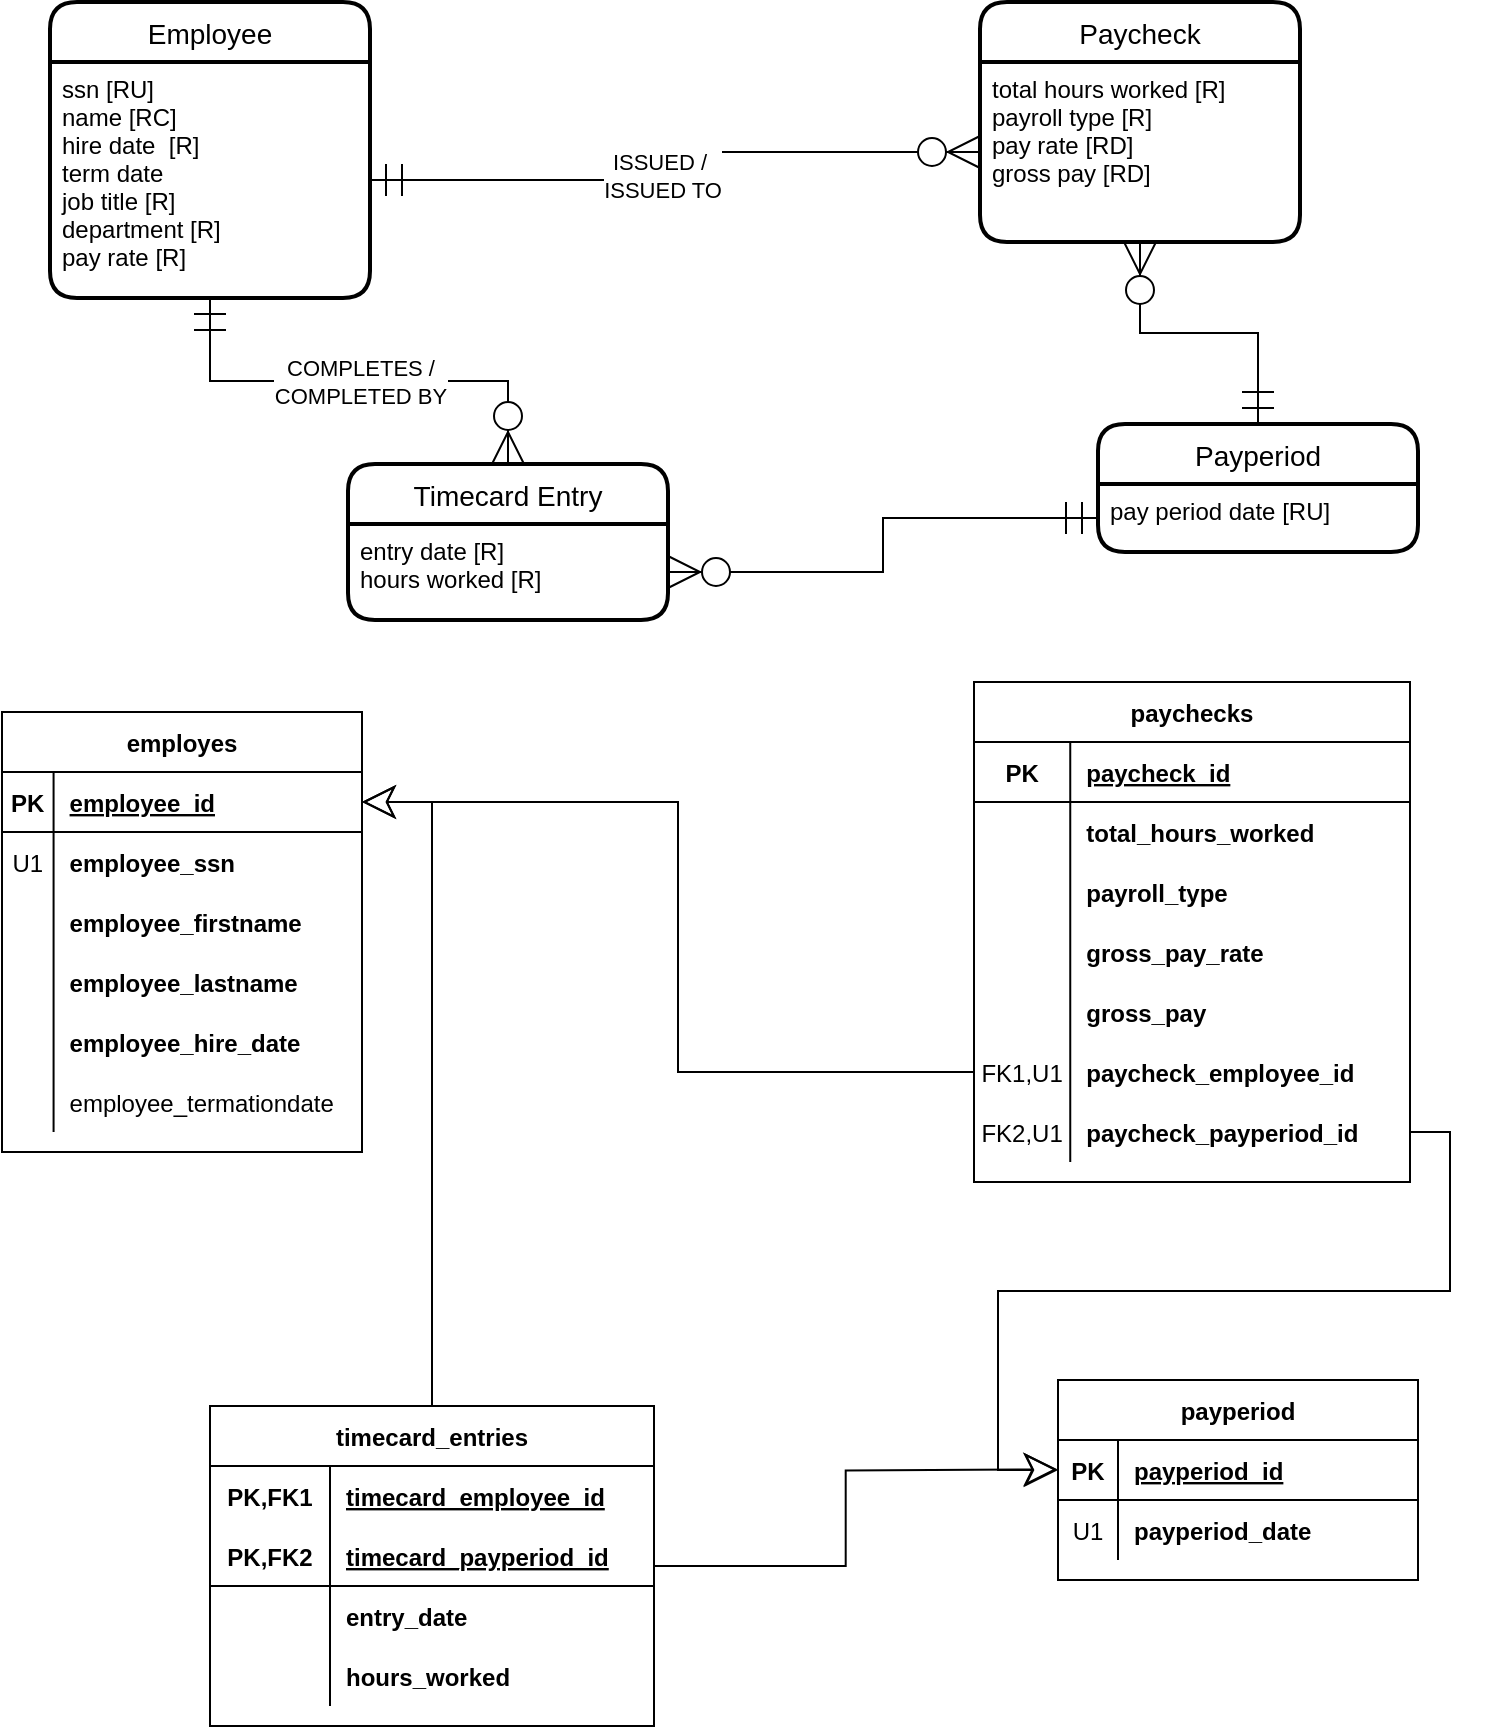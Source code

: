 <mxfile version="13.7.3" type="device" pages="2"><diagram id="zN-CzZA3Tvhq4x6DtX1D" name="Page-2"><mxGraphModel dx="905" dy="672" grid="0" gridSize="10" guides="1" tooltips="1" connect="1" arrows="1" fold="1" page="1" pageScale="1" pageWidth="850" pageHeight="1100" math="0" shadow="0"><root><mxCell id="h4sUjrjkG5TLFGxCIibb-0"/><mxCell id="h4sUjrjkG5TLFGxCIibb-1" parent="h4sUjrjkG5TLFGxCIibb-0"/><mxCell id="h4sUjrjkG5TLFGxCIibb-8" style="edgeStyle=orthogonalEdgeStyle;rounded=0;orthogonalLoop=1;jettySize=auto;html=1;startArrow=ERmandOne;startFill=0;startSize=14;endArrow=ERzeroToMany;endFill=1;endSize=14;" edge="1" parent="h4sUjrjkG5TLFGxCIibb-1" source="h4sUjrjkG5TLFGxCIibb-3" target="h4sUjrjkG5TLFGxCIibb-7"><mxGeometry relative="1" as="geometry"/></mxCell><mxCell id="h4sUjrjkG5TLFGxCIibb-9" value="ISSUED /&amp;nbsp;&lt;br&gt;ISSUED TO" style="edgeLabel;html=1;align=center;verticalAlign=middle;resizable=0;points=[];" vertex="1" connectable="0" parent="h4sUjrjkG5TLFGxCIibb-8"><mxGeometry x="-0.087" y="2" relative="1" as="geometry"><mxPoint as="offset"/></mxGeometry></mxCell><mxCell id="h4sUjrjkG5TLFGxCIibb-10" value="COMPLETES /&lt;br&gt;COMPLETED BY" style="edgeStyle=orthogonalEdgeStyle;rounded=0;orthogonalLoop=1;jettySize=auto;html=1;startArrow=ERmandOne;startFill=0;startSize=14;endArrow=ERzeroToMany;endFill=1;endSize=14;exitX=0.5;exitY=1;exitDx=0;exitDy=0;" edge="1" parent="h4sUjrjkG5TLFGxCIibb-1" source="h4sUjrjkG5TLFGxCIibb-3" target="h4sUjrjkG5TLFGxCIibb-4"><mxGeometry relative="1" as="geometry"/></mxCell><mxCell id="h4sUjrjkG5TLFGxCIibb-2" value="Employee" style="swimlane;childLayout=stackLayout;horizontal=1;startSize=30;horizontalStack=0;rounded=1;fontSize=14;fontStyle=0;strokeWidth=2;resizeParent=0;resizeLast=1;shadow=0;dashed=0;align=center;" vertex="1" parent="h4sUjrjkG5TLFGxCIibb-1"><mxGeometry x="48" y="98" width="160" height="148" as="geometry"/></mxCell><mxCell id="h4sUjrjkG5TLFGxCIibb-3" value="ssn [RU]&#10;name [RC]&#10;hire date  [R]&#10;term date &#10;job title [R]&#10;department [R]&#10;pay rate [R]" style="align=left;strokeColor=none;fillColor=none;spacingLeft=4;fontSize=12;verticalAlign=top;resizable=0;rotatable=0;part=1;" vertex="1" parent="h4sUjrjkG5TLFGxCIibb-2"><mxGeometry y="30" width="160" height="118" as="geometry"/></mxCell><mxCell id="h4sUjrjkG5TLFGxCIibb-6" value="Paycheck" style="swimlane;childLayout=stackLayout;horizontal=1;startSize=30;horizontalStack=0;rounded=1;fontSize=14;fontStyle=0;strokeWidth=2;resizeParent=0;resizeLast=1;shadow=0;dashed=0;align=center;" vertex="1" parent="h4sUjrjkG5TLFGxCIibb-1"><mxGeometry x="513" y="98" width="160" height="120" as="geometry"/></mxCell><mxCell id="h4sUjrjkG5TLFGxCIibb-7" value="total hours worked [R]&#10;payroll type [R]&#10;pay rate [RD]&#10;gross pay [RD]" style="align=left;strokeColor=none;fillColor=none;spacingLeft=4;fontSize=12;verticalAlign=top;resizable=0;rotatable=0;part=1;" vertex="1" parent="h4sUjrjkG5TLFGxCIibb-6"><mxGeometry y="30" width="160" height="90" as="geometry"/></mxCell><mxCell id="h4sUjrjkG5TLFGxCIibb-14" value="employes" style="shape=table;startSize=30;container=1;collapsible=1;childLayout=tableLayout;fixedRows=1;rowLines=0;fontStyle=1;align=center;resizeLast=1;" vertex="1" parent="h4sUjrjkG5TLFGxCIibb-1"><mxGeometry x="24" y="453" width="180" height="220" as="geometry"/></mxCell><mxCell id="h4sUjrjkG5TLFGxCIibb-15" value="" style="shape=partialRectangle;collapsible=0;dropTarget=0;pointerEvents=0;fillColor=none;top=0;left=0;bottom=1;right=0;points=[[0,0.5],[1,0.5]];portConstraint=eastwest;" vertex="1" parent="h4sUjrjkG5TLFGxCIibb-14"><mxGeometry y="30" width="180" height="30" as="geometry"/></mxCell><mxCell id="h4sUjrjkG5TLFGxCIibb-16" value="PK" style="shape=partialRectangle;connectable=0;fillColor=none;top=0;left=0;bottom=0;right=0;fontStyle=1;overflow=hidden;" vertex="1" parent="h4sUjrjkG5TLFGxCIibb-15"><mxGeometry width="25.792" height="30" as="geometry"/></mxCell><mxCell id="h4sUjrjkG5TLFGxCIibb-17" value="employee_id" style="shape=partialRectangle;connectable=0;fillColor=none;top=0;left=0;bottom=0;right=0;align=left;spacingLeft=6;fontStyle=5;overflow=hidden;" vertex="1" parent="h4sUjrjkG5TLFGxCIibb-15"><mxGeometry x="25.792" width="154.208" height="30" as="geometry"/></mxCell><mxCell id="h4sUjrjkG5TLFGxCIibb-18" value="" style="shape=partialRectangle;collapsible=0;dropTarget=0;pointerEvents=0;fillColor=none;top=0;left=0;bottom=0;right=0;points=[[0,0.5],[1,0.5]];portConstraint=eastwest;" vertex="1" parent="h4sUjrjkG5TLFGxCIibb-14"><mxGeometry y="60" width="180" height="30" as="geometry"/></mxCell><mxCell id="h4sUjrjkG5TLFGxCIibb-19" value="U1" style="shape=partialRectangle;connectable=0;fillColor=none;top=0;left=0;bottom=0;right=0;editable=1;overflow=hidden;" vertex="1" parent="h4sUjrjkG5TLFGxCIibb-18"><mxGeometry width="25.792" height="30" as="geometry"/></mxCell><mxCell id="h4sUjrjkG5TLFGxCIibb-20" value="employee_ssn" style="shape=partialRectangle;connectable=0;fillColor=none;top=0;left=0;bottom=0;right=0;align=left;spacingLeft=6;overflow=hidden;fontStyle=1" vertex="1" parent="h4sUjrjkG5TLFGxCIibb-18"><mxGeometry x="25.792" width="154.208" height="30" as="geometry"/></mxCell><mxCell id="h4sUjrjkG5TLFGxCIibb-21" value="" style="shape=partialRectangle;collapsible=0;dropTarget=0;pointerEvents=0;fillColor=none;top=0;left=0;bottom=0;right=0;points=[[0,0.5],[1,0.5]];portConstraint=eastwest;" vertex="1" parent="h4sUjrjkG5TLFGxCIibb-14"><mxGeometry y="90" width="180" height="30" as="geometry"/></mxCell><mxCell id="h4sUjrjkG5TLFGxCIibb-22" value="" style="shape=partialRectangle;connectable=0;fillColor=none;top=0;left=0;bottom=0;right=0;editable=1;overflow=hidden;" vertex="1" parent="h4sUjrjkG5TLFGxCIibb-21"><mxGeometry width="25.792" height="30" as="geometry"/></mxCell><mxCell id="h4sUjrjkG5TLFGxCIibb-23" value="employee_firstname" style="shape=partialRectangle;connectable=0;fillColor=none;top=0;left=0;bottom=0;right=0;align=left;spacingLeft=6;overflow=hidden;fontStyle=1" vertex="1" parent="h4sUjrjkG5TLFGxCIibb-21"><mxGeometry x="25.792" width="154.208" height="30" as="geometry"/></mxCell><mxCell id="h4sUjrjkG5TLFGxCIibb-24" value="" style="shape=partialRectangle;collapsible=0;dropTarget=0;pointerEvents=0;fillColor=none;top=0;left=0;bottom=0;right=0;points=[[0,0.5],[1,0.5]];portConstraint=eastwest;" vertex="1" parent="h4sUjrjkG5TLFGxCIibb-14"><mxGeometry y="120" width="180" height="30" as="geometry"/></mxCell><mxCell id="h4sUjrjkG5TLFGxCIibb-25" value="" style="shape=partialRectangle;connectable=0;fillColor=none;top=0;left=0;bottom=0;right=0;editable=1;overflow=hidden;" vertex="1" parent="h4sUjrjkG5TLFGxCIibb-24"><mxGeometry width="25.792" height="30" as="geometry"/></mxCell><mxCell id="h4sUjrjkG5TLFGxCIibb-26" value="employee_lastname" style="shape=partialRectangle;connectable=0;fillColor=none;top=0;left=0;bottom=0;right=0;align=left;spacingLeft=6;overflow=hidden;fontStyle=1" vertex="1" parent="h4sUjrjkG5TLFGxCIibb-24"><mxGeometry x="25.792" width="154.208" height="30" as="geometry"/></mxCell><mxCell id="h4sUjrjkG5TLFGxCIibb-53" value="" style="shape=partialRectangle;collapsible=0;dropTarget=0;pointerEvents=0;fillColor=none;top=0;left=0;bottom=0;right=0;points=[[0,0.5],[1,0.5]];portConstraint=eastwest;" vertex="1" parent="h4sUjrjkG5TLFGxCIibb-14"><mxGeometry y="150" width="180" height="30" as="geometry"/></mxCell><mxCell id="h4sUjrjkG5TLFGxCIibb-54" value="" style="shape=partialRectangle;connectable=0;fillColor=none;top=0;left=0;bottom=0;right=0;editable=1;overflow=hidden;" vertex="1" parent="h4sUjrjkG5TLFGxCIibb-53"><mxGeometry width="25.792" height="30" as="geometry"/></mxCell><mxCell id="h4sUjrjkG5TLFGxCIibb-55" value="employee_hire_date" style="shape=partialRectangle;connectable=0;fillColor=none;top=0;left=0;bottom=0;right=0;align=left;spacingLeft=6;overflow=hidden;fontStyle=1" vertex="1" parent="h4sUjrjkG5TLFGxCIibb-53"><mxGeometry x="25.792" width="154.208" height="30" as="geometry"/></mxCell><mxCell id="h4sUjrjkG5TLFGxCIibb-56" value="" style="shape=partialRectangle;collapsible=0;dropTarget=0;pointerEvents=0;fillColor=none;top=0;left=0;bottom=0;right=0;points=[[0,0.5],[1,0.5]];portConstraint=eastwest;" vertex="1" parent="h4sUjrjkG5TLFGxCIibb-14"><mxGeometry y="180" width="180" height="30" as="geometry"/></mxCell><mxCell id="h4sUjrjkG5TLFGxCIibb-57" value="" style="shape=partialRectangle;connectable=0;fillColor=none;top=0;left=0;bottom=0;right=0;editable=1;overflow=hidden;" vertex="1" parent="h4sUjrjkG5TLFGxCIibb-56"><mxGeometry width="25.792" height="30" as="geometry"/></mxCell><mxCell id="h4sUjrjkG5TLFGxCIibb-58" value="employee_termationdate" style="shape=partialRectangle;connectable=0;fillColor=none;top=0;left=0;bottom=0;right=0;align=left;spacingLeft=6;overflow=hidden;fontStyle=0" vertex="1" parent="h4sUjrjkG5TLFGxCIibb-56"><mxGeometry x="25.792" width="154.208" height="30" as="geometry"/></mxCell><mxCell id="h4sUjrjkG5TLFGxCIibb-81" value="Payperiod" style="swimlane;childLayout=stackLayout;horizontal=1;startSize=30;horizontalStack=0;rounded=1;fontSize=14;fontStyle=0;strokeWidth=2;resizeParent=0;resizeLast=1;shadow=0;dashed=0;align=center;" vertex="1" parent="h4sUjrjkG5TLFGxCIibb-1"><mxGeometry x="572" y="309" width="160" height="64" as="geometry"/></mxCell><mxCell id="h4sUjrjkG5TLFGxCIibb-82" value="pay period date [RU]" style="align=left;strokeColor=none;fillColor=none;spacingLeft=4;fontSize=12;verticalAlign=top;resizable=0;rotatable=0;part=1;" vertex="1" parent="h4sUjrjkG5TLFGxCIibb-81"><mxGeometry y="30" width="160" height="34" as="geometry"/></mxCell><mxCell id="h4sUjrjkG5TLFGxCIibb-83" style="edgeStyle=orthogonalEdgeStyle;rounded=0;orthogonalLoop=1;jettySize=auto;html=1;startArrow=ERzeroToMany;startFill=1;startSize=14;endArrow=ERmandOne;endFill=0;endSize=14;" edge="1" parent="h4sUjrjkG5TLFGxCIibb-1" source="h4sUjrjkG5TLFGxCIibb-7" target="h4sUjrjkG5TLFGxCIibb-81"><mxGeometry relative="1" as="geometry"/></mxCell><mxCell id="h4sUjrjkG5TLFGxCIibb-85" style="edgeStyle=orthogonalEdgeStyle;rounded=0;orthogonalLoop=1;jettySize=auto;html=1;startArrow=ERzeroToMany;startFill=1;startSize=14;endArrow=ERmandOne;endFill=0;endSize=14;" edge="1" parent="h4sUjrjkG5TLFGxCIibb-1" source="h4sUjrjkG5TLFGxCIibb-5" target="h4sUjrjkG5TLFGxCIibb-82"><mxGeometry relative="1" as="geometry"/></mxCell><mxCell id="h4sUjrjkG5TLFGxCIibb-27" value="paychecks" style="shape=table;startSize=30;container=1;collapsible=1;childLayout=tableLayout;fixedRows=1;rowLines=0;fontStyle=1;align=center;resizeLast=1;" vertex="1" parent="h4sUjrjkG5TLFGxCIibb-1"><mxGeometry x="510" y="438" width="218" height="250" as="geometry"/></mxCell><mxCell id="h4sUjrjkG5TLFGxCIibb-28" value="" style="shape=partialRectangle;collapsible=0;dropTarget=0;pointerEvents=0;fillColor=none;top=0;left=0;bottom=1;right=0;points=[[0,0.5],[1,0.5]];portConstraint=eastwest;" vertex="1" parent="h4sUjrjkG5TLFGxCIibb-27"><mxGeometry y="30" width="218" height="30" as="geometry"/></mxCell><mxCell id="h4sUjrjkG5TLFGxCIibb-29" value="PK" style="shape=partialRectangle;connectable=0;fillColor=none;top=0;left=0;bottom=0;right=0;fontStyle=1;overflow=hidden;" vertex="1" parent="h4sUjrjkG5TLFGxCIibb-28"><mxGeometry width="48.125" height="30" as="geometry"/></mxCell><mxCell id="h4sUjrjkG5TLFGxCIibb-30" value="paycheck_id" style="shape=partialRectangle;connectable=0;fillColor=none;top=0;left=0;bottom=0;right=0;align=left;spacingLeft=6;fontStyle=5;overflow=hidden;" vertex="1" parent="h4sUjrjkG5TLFGxCIibb-28"><mxGeometry x="48.125" width="169.875" height="30" as="geometry"/></mxCell><mxCell id="h4sUjrjkG5TLFGxCIibb-31" value="" style="shape=partialRectangle;collapsible=0;dropTarget=0;pointerEvents=0;fillColor=none;top=0;left=0;bottom=0;right=0;points=[[0,0.5],[1,0.5]];portConstraint=eastwest;" vertex="1" parent="h4sUjrjkG5TLFGxCIibb-27"><mxGeometry y="60" width="218" height="30" as="geometry"/></mxCell><mxCell id="h4sUjrjkG5TLFGxCIibb-32" value="" style="shape=partialRectangle;connectable=0;fillColor=none;top=0;left=0;bottom=0;right=0;editable=1;overflow=hidden;" vertex="1" parent="h4sUjrjkG5TLFGxCIibb-31"><mxGeometry width="48.125" height="30" as="geometry"/></mxCell><mxCell id="h4sUjrjkG5TLFGxCIibb-33" value="total_hours_worked" style="shape=partialRectangle;connectable=0;fillColor=none;top=0;left=0;bottom=0;right=0;align=left;spacingLeft=6;overflow=hidden;fontStyle=1" vertex="1" parent="h4sUjrjkG5TLFGxCIibb-31"><mxGeometry x="48.125" width="169.875" height="30" as="geometry"/></mxCell><mxCell id="h4sUjrjkG5TLFGxCIibb-34" value="" style="shape=partialRectangle;collapsible=0;dropTarget=0;pointerEvents=0;fillColor=none;top=0;left=0;bottom=0;right=0;points=[[0,0.5],[1,0.5]];portConstraint=eastwest;" vertex="1" parent="h4sUjrjkG5TLFGxCIibb-27"><mxGeometry y="90" width="218" height="30" as="geometry"/></mxCell><mxCell id="h4sUjrjkG5TLFGxCIibb-35" value="" style="shape=partialRectangle;connectable=0;fillColor=none;top=0;left=0;bottom=0;right=0;editable=1;overflow=hidden;" vertex="1" parent="h4sUjrjkG5TLFGxCIibb-34"><mxGeometry width="48.125" height="30" as="geometry"/></mxCell><mxCell id="h4sUjrjkG5TLFGxCIibb-36" value="payroll_type" style="shape=partialRectangle;connectable=0;fillColor=none;top=0;left=0;bottom=0;right=0;align=left;spacingLeft=6;overflow=hidden;fontStyle=1" vertex="1" parent="h4sUjrjkG5TLFGxCIibb-34"><mxGeometry x="48.125" width="169.875" height="30" as="geometry"/></mxCell><mxCell id="h4sUjrjkG5TLFGxCIibb-37" value="" style="shape=partialRectangle;collapsible=0;dropTarget=0;pointerEvents=0;fillColor=none;top=0;left=0;bottom=0;right=0;points=[[0,0.5],[1,0.5]];portConstraint=eastwest;" vertex="1" parent="h4sUjrjkG5TLFGxCIibb-27"><mxGeometry y="120" width="218" height="30" as="geometry"/></mxCell><mxCell id="h4sUjrjkG5TLFGxCIibb-38" value="" style="shape=partialRectangle;connectable=0;fillColor=none;top=0;left=0;bottom=0;right=0;editable=1;overflow=hidden;" vertex="1" parent="h4sUjrjkG5TLFGxCIibb-37"><mxGeometry width="48.125" height="30" as="geometry"/></mxCell><mxCell id="h4sUjrjkG5TLFGxCIibb-39" value="gross_pay_rate" style="shape=partialRectangle;connectable=0;fillColor=none;top=0;left=0;bottom=0;right=0;align=left;spacingLeft=6;overflow=hidden;fontStyle=1" vertex="1" parent="h4sUjrjkG5TLFGxCIibb-37"><mxGeometry x="48.125" width="169.875" height="30" as="geometry"/></mxCell><mxCell id="h4sUjrjkG5TLFGxCIibb-65" value="" style="shape=partialRectangle;collapsible=0;dropTarget=0;pointerEvents=0;fillColor=none;top=0;left=0;bottom=0;right=0;points=[[0,0.5],[1,0.5]];portConstraint=eastwest;" vertex="1" parent="h4sUjrjkG5TLFGxCIibb-27"><mxGeometry y="150" width="218" height="30" as="geometry"/></mxCell><mxCell id="h4sUjrjkG5TLFGxCIibb-66" value="" style="shape=partialRectangle;connectable=0;fillColor=none;top=0;left=0;bottom=0;right=0;editable=1;overflow=hidden;" vertex="1" parent="h4sUjrjkG5TLFGxCIibb-65"><mxGeometry width="48.125" height="30" as="geometry"/></mxCell><mxCell id="h4sUjrjkG5TLFGxCIibb-67" value="gross_pay" style="shape=partialRectangle;connectable=0;fillColor=none;top=0;left=0;bottom=0;right=0;align=left;spacingLeft=6;overflow=hidden;fontStyle=1" vertex="1" parent="h4sUjrjkG5TLFGxCIibb-65"><mxGeometry x="48.125" width="169.875" height="30" as="geometry"/></mxCell><mxCell id="h4sUjrjkG5TLFGxCIibb-101" value="" style="shape=partialRectangle;collapsible=0;dropTarget=0;pointerEvents=0;fillColor=none;top=0;left=0;bottom=0;right=0;points=[[0,0.5],[1,0.5]];portConstraint=eastwest;fontStyle=1" vertex="1" parent="h4sUjrjkG5TLFGxCIibb-27"><mxGeometry y="180" width="218" height="30" as="geometry"/></mxCell><mxCell id="h4sUjrjkG5TLFGxCIibb-102" value="FK1,U1" style="shape=partialRectangle;connectable=0;fillColor=none;top=0;left=0;bottom=0;right=0;editable=1;overflow=hidden;" vertex="1" parent="h4sUjrjkG5TLFGxCIibb-101"><mxGeometry width="48.125" height="30" as="geometry"/></mxCell><mxCell id="h4sUjrjkG5TLFGxCIibb-103" value="paycheck_employee_id" style="shape=partialRectangle;connectable=0;fillColor=none;top=0;left=0;bottom=0;right=0;align=left;spacingLeft=6;overflow=hidden;fontStyle=1" vertex="1" parent="h4sUjrjkG5TLFGxCIibb-101"><mxGeometry x="48.125" width="169.875" height="30" as="geometry"/></mxCell><mxCell id="h4sUjrjkG5TLFGxCIibb-105" value="" style="shape=partialRectangle;collapsible=0;dropTarget=0;pointerEvents=0;fillColor=none;top=0;left=0;bottom=0;right=0;points=[[0,0.5],[1,0.5]];portConstraint=eastwest;fontStyle=1" vertex="1" parent="h4sUjrjkG5TLFGxCIibb-27"><mxGeometry y="210" width="218" height="30" as="geometry"/></mxCell><mxCell id="h4sUjrjkG5TLFGxCIibb-106" value="FK2,U1" style="shape=partialRectangle;connectable=0;fillColor=none;top=0;left=0;bottom=0;right=0;editable=1;overflow=hidden;" vertex="1" parent="h4sUjrjkG5TLFGxCIibb-105"><mxGeometry width="48.125" height="30" as="geometry"/></mxCell><mxCell id="h4sUjrjkG5TLFGxCIibb-107" value="paycheck_payperiod_id" style="shape=partialRectangle;connectable=0;fillColor=none;top=0;left=0;bottom=0;right=0;align=left;spacingLeft=6;overflow=hidden;fontStyle=1" vertex="1" parent="h4sUjrjkG5TLFGxCIibb-105"><mxGeometry x="48.125" width="169.875" height="30" as="geometry"/></mxCell><mxCell id="h4sUjrjkG5TLFGxCIibb-4" value="Timecard Entry" style="swimlane;childLayout=stackLayout;horizontal=1;startSize=30;horizontalStack=0;rounded=1;fontSize=14;fontStyle=0;strokeWidth=2;resizeParent=0;resizeLast=1;shadow=0;dashed=0;align=center;" vertex="1" parent="h4sUjrjkG5TLFGxCIibb-1"><mxGeometry x="197" y="329" width="160" height="78" as="geometry"/></mxCell><mxCell id="h4sUjrjkG5TLFGxCIibb-5" value="entry date [R]&#10;hours worked [R]" style="align=left;strokeColor=none;fillColor=none;spacingLeft=4;fontSize=12;verticalAlign=top;resizable=0;rotatable=0;part=1;" vertex="1" parent="h4sUjrjkG5TLFGxCIibb-4"><mxGeometry y="30" width="160" height="48" as="geometry"/></mxCell><mxCell id="h4sUjrjkG5TLFGxCIibb-104" style="edgeStyle=orthogonalEdgeStyle;rounded=0;orthogonalLoop=1;jettySize=auto;html=1;startArrow=none;startFill=0;startSize=14;endArrow=classic;endFill=0;endSize=14;" edge="1" parent="h4sUjrjkG5TLFGxCIibb-1" source="h4sUjrjkG5TLFGxCIibb-101" target="h4sUjrjkG5TLFGxCIibb-15"><mxGeometry relative="1" as="geometry"/></mxCell><mxCell id="h4sUjrjkG5TLFGxCIibb-88" value="payperiod" style="shape=table;startSize=30;container=1;collapsible=1;childLayout=tableLayout;fixedRows=1;rowLines=0;fontStyle=1;align=center;resizeLast=1;" vertex="1" parent="h4sUjrjkG5TLFGxCIibb-1"><mxGeometry x="552" y="787" width="180" height="100" as="geometry"/></mxCell><mxCell id="h4sUjrjkG5TLFGxCIibb-89" value="" style="shape=partialRectangle;collapsible=0;dropTarget=0;pointerEvents=0;fillColor=none;top=0;left=0;bottom=1;right=0;points=[[0,0.5],[1,0.5]];portConstraint=eastwest;" vertex="1" parent="h4sUjrjkG5TLFGxCIibb-88"><mxGeometry y="30" width="180" height="30" as="geometry"/></mxCell><mxCell id="h4sUjrjkG5TLFGxCIibb-90" value="PK" style="shape=partialRectangle;connectable=0;fillColor=none;top=0;left=0;bottom=0;right=0;fontStyle=1;overflow=hidden;" vertex="1" parent="h4sUjrjkG5TLFGxCIibb-89"><mxGeometry width="30" height="30" as="geometry"/></mxCell><mxCell id="h4sUjrjkG5TLFGxCIibb-91" value="payperiod_id" style="shape=partialRectangle;connectable=0;fillColor=none;top=0;left=0;bottom=0;right=0;align=left;spacingLeft=6;fontStyle=5;overflow=hidden;" vertex="1" parent="h4sUjrjkG5TLFGxCIibb-89"><mxGeometry x="30" width="150" height="30" as="geometry"/></mxCell><mxCell id="h4sUjrjkG5TLFGxCIibb-92" value="" style="shape=partialRectangle;collapsible=0;dropTarget=0;pointerEvents=0;fillColor=none;top=0;left=0;bottom=0;right=0;points=[[0,0.5],[1,0.5]];portConstraint=eastwest;" vertex="1" parent="h4sUjrjkG5TLFGxCIibb-88"><mxGeometry y="60" width="180" height="30" as="geometry"/></mxCell><mxCell id="h4sUjrjkG5TLFGxCIibb-93" value="U1" style="shape=partialRectangle;connectable=0;fillColor=none;top=0;left=0;bottom=0;right=0;editable=1;overflow=hidden;" vertex="1" parent="h4sUjrjkG5TLFGxCIibb-92"><mxGeometry width="30" height="30" as="geometry"/></mxCell><mxCell id="h4sUjrjkG5TLFGxCIibb-94" value="payperiod_date" style="shape=partialRectangle;connectable=0;fillColor=none;top=0;left=0;bottom=0;right=0;align=left;spacingLeft=6;overflow=hidden;fontStyle=1" vertex="1" parent="h4sUjrjkG5TLFGxCIibb-92"><mxGeometry x="30" width="150" height="30" as="geometry"/></mxCell><mxCell id="h4sUjrjkG5TLFGxCIibb-108" style="edgeStyle=orthogonalEdgeStyle;rounded=0;orthogonalLoop=1;jettySize=auto;html=1;entryX=0;entryY=0.5;entryDx=0;entryDy=0;startArrow=none;startFill=0;startSize=14;endArrow=classic;endFill=0;endSize=14;" edge="1" parent="h4sUjrjkG5TLFGxCIibb-1" source="h4sUjrjkG5TLFGxCIibb-105" target="h4sUjrjkG5TLFGxCIibb-89"><mxGeometry relative="1" as="geometry"/></mxCell><mxCell id="h4sUjrjkG5TLFGxCIibb-123" style="edgeStyle=orthogonalEdgeStyle;rounded=0;orthogonalLoop=1;jettySize=auto;html=1;startArrow=none;startFill=0;startSize=14;endArrow=classic;endFill=0;endSize=14;" edge="1" parent="h4sUjrjkG5TLFGxCIibb-1" source="h4sUjrjkG5TLFGxCIibb-110"><mxGeometry relative="1" as="geometry"><mxPoint x="551.667" y="831.667" as="targetPoint"/></mxGeometry></mxCell><mxCell id="h4sUjrjkG5TLFGxCIibb-124" style="edgeStyle=orthogonalEdgeStyle;rounded=0;orthogonalLoop=1;jettySize=auto;html=1;startArrow=none;startFill=0;startSize=14;endArrow=classic;endFill=0;endSize=14;" edge="1" parent="h4sUjrjkG5TLFGxCIibb-1" source="h4sUjrjkG5TLFGxCIibb-110" target="h4sUjrjkG5TLFGxCIibb-15"><mxGeometry relative="1" as="geometry"/></mxCell><mxCell id="h4sUjrjkG5TLFGxCIibb-110" value="timecard_entries" style="shape=table;startSize=30;container=1;collapsible=1;childLayout=tableLayout;fixedRows=1;rowLines=0;fontStyle=1;align=center;resizeLast=1;" vertex="1" parent="h4sUjrjkG5TLFGxCIibb-1"><mxGeometry x="128" y="800" width="222" height="160" as="geometry"/></mxCell><mxCell id="h4sUjrjkG5TLFGxCIibb-111" value="" style="shape=partialRectangle;collapsible=0;dropTarget=0;pointerEvents=0;fillColor=none;top=0;left=0;bottom=0;right=0;points=[[0,0.5],[1,0.5]];portConstraint=eastwest;" vertex="1" parent="h4sUjrjkG5TLFGxCIibb-110"><mxGeometry y="30" width="222" height="30" as="geometry"/></mxCell><mxCell id="h4sUjrjkG5TLFGxCIibb-112" value="PK,FK1" style="shape=partialRectangle;connectable=0;fillColor=none;top=0;left=0;bottom=0;right=0;fontStyle=1;overflow=hidden;" vertex="1" parent="h4sUjrjkG5TLFGxCIibb-111"><mxGeometry width="60" height="30" as="geometry"/></mxCell><mxCell id="h4sUjrjkG5TLFGxCIibb-113" value="timecard_employee_id" style="shape=partialRectangle;connectable=0;fillColor=none;top=0;left=0;bottom=0;right=0;align=left;spacingLeft=6;fontStyle=5;overflow=hidden;" vertex="1" parent="h4sUjrjkG5TLFGxCIibb-111"><mxGeometry x="60" width="162" height="30" as="geometry"/></mxCell><mxCell id="h4sUjrjkG5TLFGxCIibb-114" value="" style="shape=partialRectangle;collapsible=0;dropTarget=0;pointerEvents=0;fillColor=none;top=0;left=0;bottom=1;right=0;points=[[0,0.5],[1,0.5]];portConstraint=eastwest;" vertex="1" parent="h4sUjrjkG5TLFGxCIibb-110"><mxGeometry y="60" width="222" height="30" as="geometry"/></mxCell><mxCell id="h4sUjrjkG5TLFGxCIibb-115" value="PK,FK2" style="shape=partialRectangle;connectable=0;fillColor=none;top=0;left=0;bottom=0;right=0;fontStyle=1;overflow=hidden;" vertex="1" parent="h4sUjrjkG5TLFGxCIibb-114"><mxGeometry width="60" height="30" as="geometry"/></mxCell><mxCell id="h4sUjrjkG5TLFGxCIibb-116" value="timecard_payperiod_id" style="shape=partialRectangle;connectable=0;fillColor=none;top=0;left=0;bottom=0;right=0;align=left;spacingLeft=6;fontStyle=5;overflow=hidden;" vertex="1" parent="h4sUjrjkG5TLFGxCIibb-114"><mxGeometry x="60" width="162" height="30" as="geometry"/></mxCell><mxCell id="h4sUjrjkG5TLFGxCIibb-117" value="" style="shape=partialRectangle;collapsible=0;dropTarget=0;pointerEvents=0;fillColor=none;top=0;left=0;bottom=0;right=0;points=[[0,0.5],[1,0.5]];portConstraint=eastwest;" vertex="1" parent="h4sUjrjkG5TLFGxCIibb-110"><mxGeometry y="90" width="222" height="30" as="geometry"/></mxCell><mxCell id="h4sUjrjkG5TLFGxCIibb-118" value="" style="shape=partialRectangle;connectable=0;fillColor=none;top=0;left=0;bottom=0;right=0;editable=1;overflow=hidden;" vertex="1" parent="h4sUjrjkG5TLFGxCIibb-117"><mxGeometry width="60" height="30" as="geometry"/></mxCell><mxCell id="h4sUjrjkG5TLFGxCIibb-119" value="entry_date" style="shape=partialRectangle;connectable=0;fillColor=none;top=0;left=0;bottom=0;right=0;align=left;spacingLeft=6;overflow=hidden;fontStyle=1" vertex="1" parent="h4sUjrjkG5TLFGxCIibb-117"><mxGeometry x="60" width="162" height="30" as="geometry"/></mxCell><mxCell id="h4sUjrjkG5TLFGxCIibb-120" value="" style="shape=partialRectangle;collapsible=0;dropTarget=0;pointerEvents=0;fillColor=none;top=0;left=0;bottom=0;right=0;points=[[0,0.5],[1,0.5]];portConstraint=eastwest;" vertex="1" parent="h4sUjrjkG5TLFGxCIibb-110"><mxGeometry y="120" width="222" height="30" as="geometry"/></mxCell><mxCell id="h4sUjrjkG5TLFGxCIibb-121" value="" style="shape=partialRectangle;connectable=0;fillColor=none;top=0;left=0;bottom=0;right=0;editable=1;overflow=hidden;" vertex="1" parent="h4sUjrjkG5TLFGxCIibb-120"><mxGeometry width="60" height="30" as="geometry"/></mxCell><mxCell id="h4sUjrjkG5TLFGxCIibb-122" value="hours_worked" style="shape=partialRectangle;connectable=0;fillColor=none;top=0;left=0;bottom=0;right=0;align=left;spacingLeft=6;overflow=hidden;fontStyle=1" vertex="1" parent="h4sUjrjkG5TLFGxCIibb-120"><mxGeometry x="60" width="162" height="30" as="geometry"/></mxCell></root></mxGraphModel></diagram><diagram id="O3DVQQH9cHJDq9T477qr" name="Page-1"><mxGraphModel dx="981" dy="567" grid="1" gridSize="10" guides="1" tooltips="1" connect="1" arrows="1" fold="1" page="1" pageScale="1" pageWidth="850" pageHeight="1100" math="0" shadow="0"><root><mxCell id="0"/><mxCell id="1" parent="0"/><mxCell id="-7bb4fdYQSti7-7E3JcY-5" value="" style="edgeStyle=entityRelationEdgeStyle;fontSize=12;html=1;endArrow=ERzeroToMany;startArrow=ERzeroToMany;entryX=0.006;entryY=0.344;entryDx=0;entryDy=0;entryPerimeter=0;endSize=14;startSize=14;endFill=1;" edge="1" parent="1" source="-7bb4fdYQSti7-7E3JcY-2" target="-7bb4fdYQSti7-7E3JcY-4"><mxGeometry width="100" height="100" relative="1" as="geometry"><mxPoint x="335" y="280" as="sourcePoint"/><mxPoint x="465" y="170" as="targetPoint"/></mxGeometry></mxCell><mxCell id="-7bb4fdYQSti7-7E3JcY-6" value="Guzzles" style="edgeLabel;html=1;align=center;verticalAlign=middle;resizable=0;points=[];" vertex="1" connectable="0" parent="-7bb4fdYQSti7-7E3JcY-5"><mxGeometry x="-0.049" y="2" relative="1" as="geometry"><mxPoint as="offset"/></mxGeometry></mxCell><mxCell id="-7bb4fdYQSti7-7E3JcY-1" value="Bar" style="swimlane;childLayout=stackLayout;horizontal=1;startSize=30;horizontalStack=0;rounded=1;fontSize=14;fontStyle=0;strokeWidth=2;resizeParent=0;resizeLast=1;shadow=0;dashed=0;align=center;" vertex="1" parent="1"><mxGeometry x="115" y="80" width="160" height="120" as="geometry"/></mxCell><mxCell id="-7bb4fdYQSti7-7E3JcY-2" value="+Attribute1&#10;+Attribute2&#10;+Attribute3" style="align=left;strokeColor=none;fillColor=none;spacingLeft=4;fontSize=12;verticalAlign=top;resizable=0;rotatable=0;part=1;" vertex="1" parent="-7bb4fdYQSti7-7E3JcY-1"><mxGeometry y="30" width="160" height="90" as="geometry"/></mxCell><mxCell id="-7bb4fdYQSti7-7E3JcY-3" value="Baz" style="swimlane;childLayout=stackLayout;horizontal=1;startSize=30;horizontalStack=0;rounded=1;fontSize=14;fontStyle=0;strokeWidth=2;resizeParent=0;resizeLast=1;shadow=0;dashed=0;align=center;" vertex="1" parent="1"><mxGeometry x="575" y="70" width="160" height="120" as="geometry"/></mxCell><mxCell id="-7bb4fdYQSti7-7E3JcY-4" value="+Attribute1&#10;+Attribute2&#10;+Attribute3" style="align=left;strokeColor=none;fillColor=none;spacingLeft=4;fontSize=12;verticalAlign=top;resizable=0;rotatable=0;part=1;" vertex="1" parent="-7bb4fdYQSti7-7E3JcY-3"><mxGeometry y="30" width="160" height="90" as="geometry"/></mxCell><mxCell id="-7bb4fdYQSti7-7E3JcY-11" value="Guzzles" style="swimlane;childLayout=stackLayout;horizontal=1;startSize=30;horizontalStack=0;rounded=1;fontSize=14;fontStyle=0;strokeWidth=2;resizeParent=0;resizeLast=1;shadow=0;dashed=0;align=center;" vertex="1" parent="1"><mxGeometry x="350" y="240" width="160" height="120" as="geometry"/></mxCell><mxCell id="-7bb4fdYQSti7-7E3JcY-12" value="+ Guzzle Amount [R]&#10;+ Guzzle Date [R]" style="align=left;strokeColor=none;fillColor=none;spacingLeft=4;fontSize=12;verticalAlign=top;resizable=0;rotatable=0;part=1;" vertex="1" parent="-7bb4fdYQSti7-7E3JcY-11"><mxGeometry y="30" width="160" height="90" as="geometry"/></mxCell><mxCell id="-7bb4fdYQSti7-7E3JcY-9" value="Baz" style="swimlane;childLayout=stackLayout;horizontal=1;startSize=30;horizontalStack=0;rounded=1;fontSize=14;fontStyle=0;strokeWidth=2;resizeParent=0;resizeLast=1;shadow=0;dashed=0;align=center;" vertex="1" parent="1"><mxGeometry x="620" y="350" width="160" height="120" as="geometry"/></mxCell><mxCell id="-7bb4fdYQSti7-7E3JcY-10" value="+Attribute1&#10;+Attribute2&#10;+Attribute3" style="align=left;strokeColor=none;fillColor=none;spacingLeft=4;fontSize=12;verticalAlign=top;resizable=0;rotatable=0;part=1;" vertex="1" parent="-7bb4fdYQSti7-7E3JcY-9"><mxGeometry y="30" width="160" height="90" as="geometry"/></mxCell><mxCell id="-7bb4fdYQSti7-7E3JcY-7" value="Bar" style="swimlane;childLayout=stackLayout;horizontal=1;startSize=30;horizontalStack=0;rounded=1;fontSize=14;fontStyle=0;strokeWidth=2;resizeParent=0;resizeLast=1;shadow=0;dashed=0;align=center;" vertex="1" parent="1"><mxGeometry x="90" y="350" width="160" height="120" as="geometry"/></mxCell><mxCell id="-7bb4fdYQSti7-7E3JcY-8" value="+Attribute1&#10;+Attribute2&#10;+Attribute3" style="align=left;strokeColor=none;fillColor=none;spacingLeft=4;fontSize=12;verticalAlign=top;resizable=0;rotatable=0;part=1;" vertex="1" parent="-7bb4fdYQSti7-7E3JcY-7"><mxGeometry y="30" width="160" height="90" as="geometry"/></mxCell><mxCell id="-7bb4fdYQSti7-7E3JcY-13" style="edgeStyle=orthogonalEdgeStyle;rounded=0;orthogonalLoop=1;jettySize=auto;html=1;entryX=0;entryY=0.25;entryDx=0;entryDy=0;startSize=14;endArrow=ERzeroToMany;endFill=1;endSize=14;startArrow=ERmandOne;startFill=0;" edge="1" parent="1" source="-7bb4fdYQSti7-7E3JcY-8" target="-7bb4fdYQSti7-7E3JcY-12"><mxGeometry relative="1" as="geometry"/></mxCell><mxCell id="-7bb4fdYQSti7-7E3JcY-14" value="fgvsdf" style="edgeStyle=orthogonalEdgeStyle;rounded=0;orthogonalLoop=1;jettySize=auto;html=1;entryX=1;entryY=0.5;entryDx=0;entryDy=0;startArrow=ERmandOne;startFill=0;startSize=14;endArrow=ERzeroToMany;endFill=1;endSize=14;" edge="1" parent="1" source="-7bb4fdYQSti7-7E3JcY-10" target="-7bb4fdYQSti7-7E3JcY-12"><mxGeometry relative="1" as="geometry"/></mxCell><mxCell id="-7bb4fdYQSti7-7E3JcY-33" style="edgeStyle=orthogonalEdgeStyle;rounded=0;orthogonalLoop=1;jettySize=auto;html=1;entryX=1;entryY=0.5;entryDx=0;entryDy=0;startArrow=oval;startFill=0;startSize=14;endArrow=ERmany;endFill=0;endSize=14;" edge="1" parent="1" target="-7bb4fdYQSti7-7E3JcY-25"><mxGeometry relative="1" as="geometry"><mxPoint x="330" y="730" as="sourcePoint"/><Array as="points"><mxPoint x="330" y="740"/><mxPoint x="630" y="740"/><mxPoint x="630" y="555"/></Array></mxGeometry></mxCell><mxCell id="-7bb4fdYQSti7-7E3JcY-32" style="edgeStyle=orthogonalEdgeStyle;rounded=0;orthogonalLoop=1;jettySize=auto;html=1;entryX=0;entryY=0.75;entryDx=0;entryDy=0;startArrow=ERmandOne;startFill=0;startSize=14;endArrow=ERzeroToMany;endFill=1;endSize=14;exitX=0.25;exitY=1;exitDx=0;exitDy=0;" edge="1" parent="1" source="-7bb4fdYQSti7-7E3JcY-29" target="-7bb4fdYQSti7-7E3JcY-27"><mxGeometry relative="1" as="geometry"/></mxCell><mxCell id="-7bb4fdYQSti7-7E3JcY-34" style="edgeStyle=orthogonalEdgeStyle;rounded=0;orthogonalLoop=1;jettySize=auto;html=1;entryX=0;entryY=0.25;entryDx=0;entryDy=0;startArrow=ERmandOne;startFill=0;startSize=14;endArrow=ERzeroToMany;endFill=1;endSize=14;" edge="1" parent="1" source="-7bb4fdYQSti7-7E3JcY-29" target="-7bb4fdYQSti7-7E3JcY-25"><mxGeometry relative="1" as="geometry"/></mxCell><mxCell id="-7bb4fdYQSti7-7E3JcY-35" style="edgeStyle=orthogonalEdgeStyle;rounded=0;orthogonalLoop=1;jettySize=auto;html=1;entryX=0.69;entryY=1.008;entryDx=0;entryDy=0;entryPerimeter=0;startArrow=ERmandOne;startFill=0;startSize=14;endArrow=ERzeroToMany;endFill=1;endSize=14;" edge="1" parent="1" source="-7bb4fdYQSti7-7E3JcY-15" target="-7bb4fdYQSti7-7E3JcY-29"><mxGeometry relative="1" as="geometry"/></mxCell><mxCell id="-7bb4fdYQSti7-7E3JcY-15" value="Make" style="swimlane;childLayout=stackLayout;horizontal=1;startSize=30;horizontalStack=0;rounded=1;fontSize=14;fontStyle=0;strokeWidth=2;resizeParent=0;resizeLast=1;shadow=0;dashed=0;align=center;" vertex="1" collapsed="1" parent="1"><mxGeometry x="240" y="610" width="70" height="30" as="geometry"><mxRectangle x="80" y="550" width="160" height="120" as="alternateBounds"/></mxGeometry></mxCell><mxCell id="-7bb4fdYQSti7-7E3JcY-16" value="+Attribute1&#10;+Attribute2&#10;+Attribute3" style="align=left;strokeColor=none;fillColor=none;spacingLeft=4;fontSize=12;verticalAlign=top;resizable=0;rotatable=0;part=1;" vertex="1" parent="-7bb4fdYQSti7-7E3JcY-15"><mxGeometry y="30" width="70" as="geometry"/></mxCell><mxCell id="-7bb4fdYQSti7-7E3JcY-36" style="edgeStyle=orthogonalEdgeStyle;rounded=0;orthogonalLoop=1;jettySize=auto;html=1;entryX=0.5;entryY=1;entryDx=0;entryDy=0;startArrow=ERmandOne;startFill=0;startSize=14;endArrow=ERzeroToMany;endFill=1;endSize=14;" edge="1" parent="1" source="-7bb4fdYQSti7-7E3JcY-27" target="-7bb4fdYQSti7-7E3JcY-15"><mxGeometry relative="1" as="geometry"/></mxCell><mxCell id="-7bb4fdYQSti7-7E3JcY-27" value="Manuf" style="swimlane;childLayout=stackLayout;horizontal=1;startSize=30;horizontalStack=0;rounded=1;fontSize=14;fontStyle=0;strokeWidth=2;resizeParent=0;resizeLast=1;shadow=0;dashed=0;align=center;" vertex="1" collapsed="1" parent="1"><mxGeometry x="240" y="720" width="70" height="30" as="geometry"><mxRectangle x="80" y="550" width="160" height="120" as="alternateBounds"/></mxGeometry></mxCell><mxCell id="-7bb4fdYQSti7-7E3JcY-28" value="+Attribute1&#10;+Attribute2&#10;+Attribute3" style="align=left;strokeColor=none;fillColor=none;spacingLeft=4;fontSize=12;verticalAlign=top;resizable=0;rotatable=0;part=1;" vertex="1" parent="-7bb4fdYQSti7-7E3JcY-27"><mxGeometry y="30" width="70" as="geometry"/></mxCell><mxCell id="-7bb4fdYQSti7-7E3JcY-37" style="edgeStyle=orthogonalEdgeStyle;rounded=0;orthogonalLoop=1;jettySize=auto;html=1;exitX=0.5;exitY=1;exitDx=0;exitDy=0;entryX=1;entryY=0.75;entryDx=0;entryDy=0;startArrow=ERoneToMany;startFill=0;startSize=14;endArrow=ERzeroToMany;endFill=1;endSize=14;" edge="1" parent="1" source="-7bb4fdYQSti7-7E3JcY-25" target="-7bb4fdYQSti7-7E3JcY-15"><mxGeometry relative="1" as="geometry"/></mxCell><mxCell id="-7bb4fdYQSti7-7E3JcY-25" value="Plant" style="swimlane;childLayout=stackLayout;horizontal=1;startSize=30;horizontalStack=0;rounded=1;fontSize=14;fontStyle=0;strokeWidth=2;resizeParent=0;resizeLast=1;shadow=0;dashed=0;align=center;" vertex="1" collapsed="1" parent="1"><mxGeometry x="500" y="540" width="70" height="30" as="geometry"><mxRectangle x="80" y="550" width="160" height="120" as="alternateBounds"/></mxGeometry></mxCell><mxCell id="-7bb4fdYQSti7-7E3JcY-26" value="+Attribute1&#10;+Attribute2&#10;+Attribute3" style="align=left;strokeColor=none;fillColor=none;spacingLeft=4;fontSize=12;verticalAlign=top;resizable=0;rotatable=0;part=1;" vertex="1" parent="-7bb4fdYQSti7-7E3JcY-25"><mxGeometry y="30" width="70" as="geometry"/></mxCell><mxCell id="-7bb4fdYQSti7-7E3JcY-29" value="Car" style="swimlane;childLayout=stackLayout;horizontal=1;startSize=30;horizontalStack=0;rounded=1;fontSize=14;fontStyle=0;strokeWidth=2;resizeParent=0;resizeLast=1;shadow=0;dashed=0;align=center;" vertex="1" collapsed="1" parent="1"><mxGeometry x="90" y="530" width="70" height="30" as="geometry"><mxRectangle x="80" y="550" width="160" height="120" as="alternateBounds"/></mxGeometry></mxCell><mxCell id="-7bb4fdYQSti7-7E3JcY-30" value="+Attribute1&#10;+Attribute2&#10;+Attribute3" style="align=left;strokeColor=none;fillColor=none;spacingLeft=4;fontSize=12;verticalAlign=top;resizable=0;rotatable=0;part=1;" vertex="1" parent="-7bb4fdYQSti7-7E3JcY-29"><mxGeometry y="30" width="70" as="geometry"/></mxCell></root></mxGraphModel></diagram></mxfile>